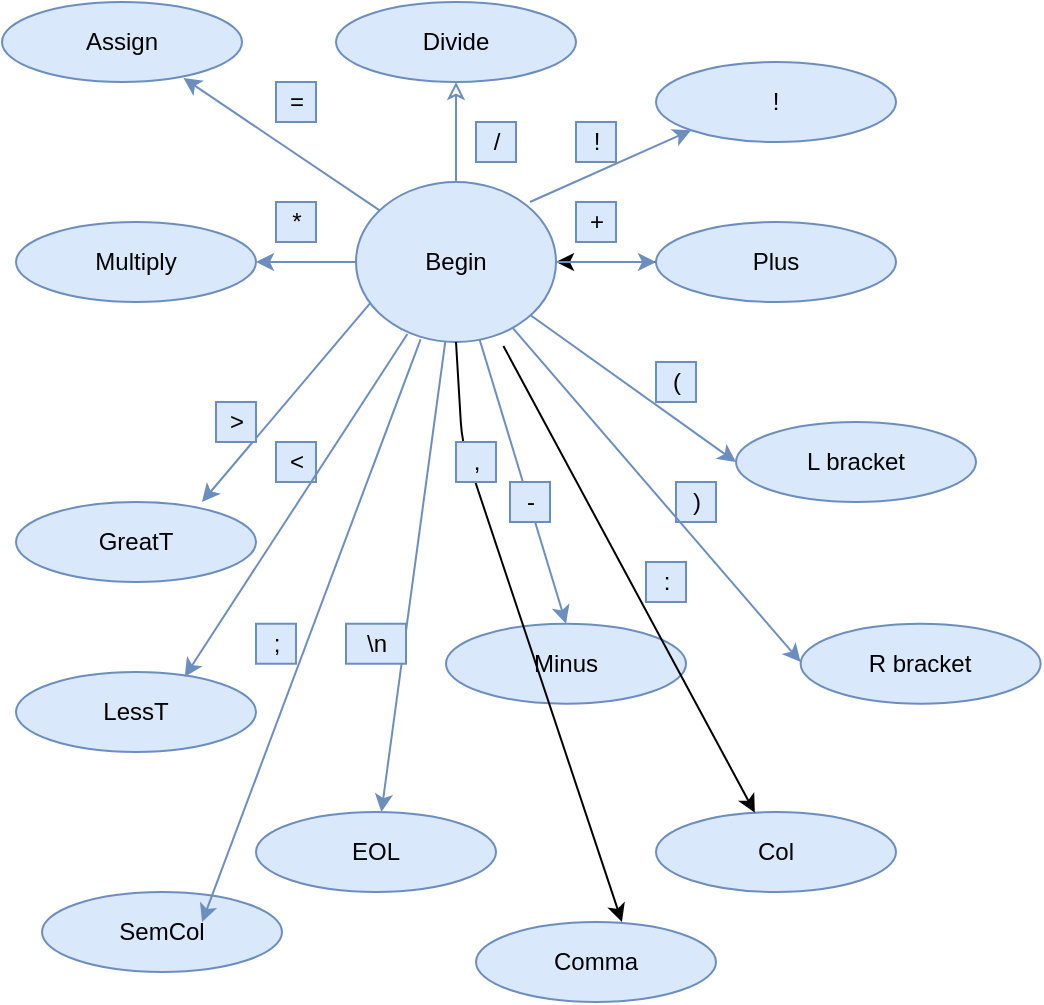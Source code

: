 <mxfile version="13.7.7" type="github">
  <diagram id="C5RBs43oDa-KdzZeNtuy" name="Page-1">
    <mxGraphModel dx="782" dy="469" grid="1" gridSize="10" guides="1" tooltips="1" connect="1" arrows="1" fold="1" page="1" pageScale="1" pageWidth="827" pageHeight="1169" math="0" shadow="0">
      <root>
        <mxCell id="WIyWlLk6GJQsqaUBKTNV-0" />
        <mxCell id="WIyWlLk6GJQsqaUBKTNV-1" parent="WIyWlLk6GJQsqaUBKTNV-0" />
        <mxCell id="WIyWlLk6GJQsqaUBKTNV-2" value="" style="endArrow=classic;html=1;shadow=0;fontFamily=Helvetica;fontSize=11;fontColor=#5C5C5C;align=center;endFill=0;strokeColor=#6c8ebf;strokeWidth=1;edgeStyle=orthogonalEdgeStyle;fillColor=#dae8fc;" parent="WIyWlLk6GJQsqaUBKTNV-1" source="WIyWlLk6GJQsqaUBKTNV-6" target="WIyWlLk6GJQsqaUBKTNV-3" edge="1">
          <mxGeometry relative="1" as="geometry" />
        </mxCell>
        <mxCell id="WIyWlLk6GJQsqaUBKTNV-3" value="Divide" style="ellipse;whiteSpace=wrap;html=1;aspect=fixed;shadow=0;fontFamily=Helvetica;fontSize=12;align=center;strokeColor=#6c8ebf;strokeWidth=1;fillColor=#dae8fc;" parent="WIyWlLk6GJQsqaUBKTNV-1" vertex="1">
          <mxGeometry x="317" y="210" width="120" height="40" as="geometry" />
        </mxCell>
        <mxCell id="WIyWlLk6GJQsqaUBKTNV-6" value="Begin" style="ellipse;whiteSpace=wrap;html=1;aspect=fixed;shadow=0;fontFamily=Helvetica;fontSize=12;align=center;strokeColor=#6c8ebf;strokeWidth=1;fillColor=#dae8fc;" parent="WIyWlLk6GJQsqaUBKTNV-1" vertex="1">
          <mxGeometry x="327" y="300" width="100" height="80" as="geometry" />
        </mxCell>
        <mxCell id="oZQmqG68w5PHLfML1UTu-38" value="" style="edgeStyle=orthogonalEdgeStyle;rounded=0;orthogonalLoop=1;jettySize=auto;html=1;" edge="1" parent="WIyWlLk6GJQsqaUBKTNV-1" source="WIyWlLk6GJQsqaUBKTNV-7" target="WIyWlLk6GJQsqaUBKTNV-6">
          <mxGeometry relative="1" as="geometry" />
        </mxCell>
        <mxCell id="WIyWlLk6GJQsqaUBKTNV-7" value="Plus" style="ellipse;whiteSpace=wrap;html=1;aspect=fixed;shadow=0;fontFamily=Helvetica;fontSize=12;align=center;strokeColor=#6c8ebf;strokeWidth=1;fillColor=#dae8fc;" parent="WIyWlLk6GJQsqaUBKTNV-1" vertex="1">
          <mxGeometry x="477" y="320" width="120" height="40" as="geometry" />
        </mxCell>
        <mxCell id="WIyWlLk6GJQsqaUBKTNV-12" value="Multiply" style="ellipse;whiteSpace=wrap;html=1;aspect=fixed;shadow=0;fontFamily=Helvetica;fontSize=12;align=center;strokeColor=#6c8ebf;strokeWidth=1;fillColor=#dae8fc;" parent="WIyWlLk6GJQsqaUBKTNV-1" vertex="1">
          <mxGeometry x="157" y="320" width="120" height="40" as="geometry" />
        </mxCell>
        <mxCell id="iUPQUDSOphjakr8NZaIA-1" value="+" style="text;html=1;align=center;verticalAlign=middle;resizable=0;points=[];autosize=1;fillColor=#dae8fc;strokeColor=#6c8ebf;" parent="WIyWlLk6GJQsqaUBKTNV-1" vertex="1">
          <mxGeometry x="437" y="310" width="20" height="20" as="geometry" />
        </mxCell>
        <mxCell id="iUPQUDSOphjakr8NZaIA-3" value="/" style="text;html=1;align=center;verticalAlign=middle;resizable=0;points=[];autosize=1;fillColor=#dae8fc;strokeColor=#6c8ebf;" parent="WIyWlLk6GJQsqaUBKTNV-1" vertex="1">
          <mxGeometry x="387" y="270" width="20" height="20" as="geometry" />
        </mxCell>
        <mxCell id="WIyWlLk6GJQsqaUBKTNV-11" value="Minus" style="ellipse;whiteSpace=wrap;html=1;aspect=fixed;shadow=0;fontFamily=Helvetica;fontSize=12;align=center;strokeColor=#6c8ebf;strokeWidth=1;fillColor=#dae8fc;" parent="WIyWlLk6GJQsqaUBKTNV-1" vertex="1">
          <mxGeometry x="372" y="520.86" width="120" height="40" as="geometry" />
        </mxCell>
        <mxCell id="iUPQUDSOphjakr8NZaIA-7" value="L bracket" style="ellipse;whiteSpace=wrap;html=1;aspect=fixed;shadow=0;fontFamily=Helvetica;fontSize=12;align=center;strokeColor=#6c8ebf;strokeWidth=1;fillColor=#dae8fc;" parent="WIyWlLk6GJQsqaUBKTNV-1" vertex="1">
          <mxGeometry x="517" y="420" width="120" height="40" as="geometry" />
        </mxCell>
        <mxCell id="iUPQUDSOphjakr8NZaIA-13" value="(" style="text;html=1;align=center;verticalAlign=middle;resizable=0;points=[];autosize=1;fillColor=#dae8fc;strokeColor=#6c8ebf;" parent="WIyWlLk6GJQsqaUBKTNV-1" vertex="1">
          <mxGeometry x="477" y="390" width="20" height="20" as="geometry" />
        </mxCell>
        <mxCell id="iUPQUDSOphjakr8NZaIA-15" value=")" style="text;html=1;align=center;verticalAlign=middle;resizable=0;points=[];autosize=1;fillColor=#dae8fc;strokeColor=#6c8ebf;" parent="WIyWlLk6GJQsqaUBKTNV-1" vertex="1">
          <mxGeometry x="487" y="450" width="20" height="20" as="geometry" />
        </mxCell>
        <mxCell id="iUPQUDSOphjakr8NZaIA-16" value="R bracket" style="ellipse;whiteSpace=wrap;html=1;aspect=fixed;shadow=0;fontFamily=Helvetica;fontSize=12;align=center;strokeColor=#6c8ebf;strokeWidth=1;fillColor=#dae8fc;" parent="WIyWlLk6GJQsqaUBKTNV-1" vertex="1">
          <mxGeometry x="549.32" y="520.86" width="120" height="40" as="geometry" />
        </mxCell>
        <mxCell id="iUPQUDSOphjakr8NZaIA-20" value="" style="endArrow=classic;html=1;strokeColor=#6c8ebf;fontColor=#5C5C5C;fillColor=#dae8fc;" parent="WIyWlLk6GJQsqaUBKTNV-1" source="WIyWlLk6GJQsqaUBKTNV-6" edge="1">
          <mxGeometry width="50" height="50" relative="1" as="geometry">
            <mxPoint x="499.32" y="590" as="sourcePoint" />
            <mxPoint x="549.32" y="540" as="targetPoint" />
          </mxGeometry>
        </mxCell>
        <mxCell id="iUPQUDSOphjakr8NZaIA-21" value="" style="endArrow=classic;html=1;entryX=0;entryY=0.5;entryDx=0;entryDy=0;strokeColor=#6c8ebf;fontColor=#5C5C5C;fillColor=#dae8fc;" parent="WIyWlLk6GJQsqaUBKTNV-1" source="WIyWlLk6GJQsqaUBKTNV-6" target="iUPQUDSOphjakr8NZaIA-7" edge="1">
          <mxGeometry width="50" height="50" relative="1" as="geometry">
            <mxPoint x="507" y="470" as="sourcePoint" />
            <mxPoint x="557" y="420" as="targetPoint" />
          </mxGeometry>
        </mxCell>
        <mxCell id="iUPQUDSOphjakr8NZaIA-22" value="" style="endArrow=classic;html=1;strokeColor=#6c8ebf;fillColor=#dae8fc;fontColor=#5C5C5C;entryX=0;entryY=0.5;entryDx=0;entryDy=0;exitX=1;exitY=0.5;exitDx=0;exitDy=0;" parent="WIyWlLk6GJQsqaUBKTNV-1" source="WIyWlLk6GJQsqaUBKTNV-6" target="WIyWlLk6GJQsqaUBKTNV-7" edge="1">
          <mxGeometry width="50" height="50" relative="1" as="geometry">
            <mxPoint x="437" y="360" as="sourcePoint" />
            <mxPoint x="487" y="310" as="targetPoint" />
          </mxGeometry>
        </mxCell>
        <mxCell id="iUPQUDSOphjakr8NZaIA-23" value="" style="endArrow=classic;html=1;strokeColor=#6c8ebf;fillColor=#dae8fc;fontColor=#5C5C5C;" parent="WIyWlLk6GJQsqaUBKTNV-1" source="WIyWlLk6GJQsqaUBKTNV-6" edge="1">
          <mxGeometry width="50" height="50" relative="1" as="geometry">
            <mxPoint x="256.289" y="390" as="sourcePoint" />
            <mxPoint x="277" y="340" as="targetPoint" />
          </mxGeometry>
        </mxCell>
        <mxCell id="iUPQUDSOphjakr8NZaIA-24" value="*" style="text;html=1;align=center;verticalAlign=middle;resizable=0;points=[];autosize=1;fillColor=#dae8fc;strokeColor=#6c8ebf;" parent="WIyWlLk6GJQsqaUBKTNV-1" vertex="1">
          <mxGeometry x="287" y="310" width="20" height="20" as="geometry" />
        </mxCell>
        <mxCell id="iUPQUDSOphjakr8NZaIA-26" value="" style="endArrow=classic;html=1;strokeColor=#6c8ebf;fillColor=#dae8fc;fontColor=#5C5C5C;entryX=0.5;entryY=0;entryDx=0;entryDy=0;" parent="WIyWlLk6GJQsqaUBKTNV-1" source="WIyWlLk6GJQsqaUBKTNV-6" target="WIyWlLk6GJQsqaUBKTNV-11" edge="1">
          <mxGeometry width="50" height="50" relative="1" as="geometry">
            <mxPoint x="537" y="410" as="sourcePoint" />
            <mxPoint x="587" y="360" as="targetPoint" />
          </mxGeometry>
        </mxCell>
        <mxCell id="iUPQUDSOphjakr8NZaIA-27" value="-" style="text;html=1;align=center;verticalAlign=middle;resizable=0;points=[];autosize=1;fillColor=#dae8fc;strokeColor=#6c8ebf;" parent="WIyWlLk6GJQsqaUBKTNV-1" vertex="1">
          <mxGeometry x="404" y="450" width="20" height="20" as="geometry" />
        </mxCell>
        <mxCell id="oZQmqG68w5PHLfML1UTu-1" value="GreatT" style="ellipse;whiteSpace=wrap;html=1;aspect=fixed;shadow=0;fontFamily=Helvetica;fontSize=12;align=center;strokeColor=#6c8ebf;strokeWidth=1;fillColor=#dae8fc;" vertex="1" parent="WIyWlLk6GJQsqaUBKTNV-1">
          <mxGeometry x="157" y="460" width="120" height="40" as="geometry" />
        </mxCell>
        <mxCell id="oZQmqG68w5PHLfML1UTu-2" value="LessT" style="ellipse;whiteSpace=wrap;html=1;aspect=fixed;shadow=0;fontFamily=Helvetica;fontSize=12;align=center;strokeColor=#6c8ebf;strokeWidth=1;fillColor=#dae8fc;" vertex="1" parent="WIyWlLk6GJQsqaUBKTNV-1">
          <mxGeometry x="157" y="545" width="120" height="40" as="geometry" />
        </mxCell>
        <mxCell id="oZQmqG68w5PHLfML1UTu-3" value="" style="endArrow=classic;html=1;entryX=0.07;entryY=0.758;entryDx=0;entryDy=0;entryPerimeter=0;exitX=0.07;exitY=0.758;exitDx=0;exitDy=0;exitPerimeter=0;fillColor=#dae8fc;strokeColor=#6c8ebf;" edge="1" parent="WIyWlLk6GJQsqaUBKTNV-1" source="WIyWlLk6GJQsqaUBKTNV-6">
          <mxGeometry width="50" height="50" relative="1" as="geometry">
            <mxPoint x="300" y="400" as="sourcePoint" />
            <mxPoint x="250" y="460" as="targetPoint" />
          </mxGeometry>
        </mxCell>
        <mxCell id="oZQmqG68w5PHLfML1UTu-5" value="&amp;gt;" style="text;html=1;align=center;verticalAlign=middle;resizable=0;points=[];autosize=1;fillColor=#dae8fc;strokeColor=#6c8ebf;" vertex="1" parent="WIyWlLk6GJQsqaUBKTNV-1">
          <mxGeometry x="257" y="410" width="20" height="20" as="geometry" />
        </mxCell>
        <mxCell id="oZQmqG68w5PHLfML1UTu-6" value="&amp;lt;" style="text;html=1;align=center;verticalAlign=middle;resizable=0;points=[];autosize=1;fillColor=#dae8fc;strokeColor=#6c8ebf;" vertex="1" parent="WIyWlLk6GJQsqaUBKTNV-1">
          <mxGeometry x="287" y="430" width="20" height="20" as="geometry" />
        </mxCell>
        <mxCell id="oZQmqG68w5PHLfML1UTu-7" value="" style="endArrow=classic;html=1;entryX=0.703;entryY=0.058;entryDx=0;entryDy=0;entryPerimeter=0;exitX=0.257;exitY=0.95;exitDx=0;exitDy=0;exitPerimeter=0;fillColor=#dae8fc;strokeColor=#6c8ebf;" edge="1" parent="WIyWlLk6GJQsqaUBKTNV-1" source="WIyWlLk6GJQsqaUBKTNV-6" target="oZQmqG68w5PHLfML1UTu-2">
          <mxGeometry width="50" height="50" relative="1" as="geometry">
            <mxPoint x="357" y="370" as="sourcePoint" />
            <mxPoint x="307" y="420" as="targetPoint" />
          </mxGeometry>
        </mxCell>
        <mxCell id="oZQmqG68w5PHLfML1UTu-8" value="Assign" style="ellipse;whiteSpace=wrap;html=1;aspect=fixed;shadow=0;fontFamily=Helvetica;fontSize=12;align=center;strokeColor=#6c8ebf;strokeWidth=1;fillColor=#dae8fc;" vertex="1" parent="WIyWlLk6GJQsqaUBKTNV-1">
          <mxGeometry x="150" y="210" width="120" height="40" as="geometry" />
        </mxCell>
        <mxCell id="oZQmqG68w5PHLfML1UTu-9" value="" style="endArrow=classic;html=1;entryX=0.756;entryY=0.95;entryDx=0;entryDy=0;entryPerimeter=0;fillColor=#dae8fc;strokeColor=#6c8ebf;" edge="1" parent="WIyWlLk6GJQsqaUBKTNV-1" source="WIyWlLk6GJQsqaUBKTNV-6" target="oZQmqG68w5PHLfML1UTu-8">
          <mxGeometry width="50" height="50" relative="1" as="geometry">
            <mxPoint x="310" y="250" as="sourcePoint" />
            <mxPoint x="260" y="300" as="targetPoint" />
            <Array as="points" />
          </mxGeometry>
        </mxCell>
        <mxCell id="oZQmqG68w5PHLfML1UTu-10" value="=" style="text;html=1;align=center;verticalAlign=middle;resizable=0;points=[];autosize=1;fillColor=#dae8fc;strokeColor=#6c8ebf;" vertex="1" parent="WIyWlLk6GJQsqaUBKTNV-1">
          <mxGeometry x="287" y="250" width="20" height="20" as="geometry" />
        </mxCell>
        <mxCell id="oZQmqG68w5PHLfML1UTu-14" value="!" style="ellipse;whiteSpace=wrap;html=1;aspect=fixed;shadow=0;fontFamily=Helvetica;fontSize=12;align=center;strokeColor=#6c8ebf;strokeWidth=1;fillColor=#dae8fc;" vertex="1" parent="WIyWlLk6GJQsqaUBKTNV-1">
          <mxGeometry x="477" y="240" width="120" height="40" as="geometry" />
        </mxCell>
        <mxCell id="oZQmqG68w5PHLfML1UTu-15" value="" style="endArrow=classic;html=1;strokeColor=#6c8ebf;fillColor=#dae8fc;fontColor=#5C5C5C;entryX=0;entryY=1;entryDx=0;entryDy=0;exitX=1;exitY=0.5;exitDx=0;exitDy=0;" edge="1" parent="WIyWlLk6GJQsqaUBKTNV-1" target="oZQmqG68w5PHLfML1UTu-14">
          <mxGeometry width="50" height="50" relative="1" as="geometry">
            <mxPoint x="414" y="310" as="sourcePoint" />
            <mxPoint x="464" y="310" as="targetPoint" />
          </mxGeometry>
        </mxCell>
        <mxCell id="oZQmqG68w5PHLfML1UTu-17" value="!" style="text;html=1;align=center;verticalAlign=middle;resizable=0;points=[];autosize=1;fillColor=#dae8fc;strokeColor=#6c8ebf;" vertex="1" parent="WIyWlLk6GJQsqaUBKTNV-1">
          <mxGeometry x="437" y="270" width="20" height="20" as="geometry" />
        </mxCell>
        <mxCell id="oZQmqG68w5PHLfML1UTu-19" value="EOL" style="ellipse;whiteSpace=wrap;html=1;aspect=fixed;shadow=0;fontFamily=Helvetica;fontSize=12;align=center;strokeColor=#6c8ebf;strokeWidth=1;fillColor=#dae8fc;" vertex="1" parent="WIyWlLk6GJQsqaUBKTNV-1">
          <mxGeometry x="277" y="615" width="120" height="40" as="geometry" />
        </mxCell>
        <mxCell id="oZQmqG68w5PHLfML1UTu-21" value="" style="endArrow=classic;html=1;fillColor=#dae8fc;strokeColor=#6c8ebf;" edge="1" parent="WIyWlLk6GJQsqaUBKTNV-1" source="WIyWlLk6GJQsqaUBKTNV-6" target="oZQmqG68w5PHLfML1UTu-19">
          <mxGeometry width="50" height="50" relative="1" as="geometry">
            <mxPoint x="362.7" y="386" as="sourcePoint" />
            <mxPoint x="251.36" y="557.32" as="targetPoint" />
          </mxGeometry>
        </mxCell>
        <mxCell id="oZQmqG68w5PHLfML1UTu-22" value="\n" style="text;html=1;align=center;verticalAlign=middle;resizable=0;points=[];autosize=1;fillColor=#dae8fc;strokeColor=#6c8ebf;" vertex="1" parent="WIyWlLk6GJQsqaUBKTNV-1">
          <mxGeometry x="322" y="520.86" width="30" height="20" as="geometry" />
        </mxCell>
        <mxCell id="oZQmqG68w5PHLfML1UTu-23" value="Col" style="ellipse;whiteSpace=wrap;html=1;aspect=fixed;shadow=0;fontFamily=Helvetica;fontSize=12;align=center;strokeColor=#6c8ebf;strokeWidth=1;fillColor=#dae8fc;" vertex="1" parent="WIyWlLk6GJQsqaUBKTNV-1">
          <mxGeometry x="477" y="615" width="120" height="40" as="geometry" />
        </mxCell>
        <mxCell id="oZQmqG68w5PHLfML1UTu-24" value="" style="endArrow=classic;html=1;exitX=0.737;exitY=1.025;exitDx=0;exitDy=0;exitPerimeter=0;" edge="1" parent="WIyWlLk6GJQsqaUBKTNV-1" source="WIyWlLk6GJQsqaUBKTNV-6" target="oZQmqG68w5PHLfML1UTu-23">
          <mxGeometry width="50" height="50" relative="1" as="geometry">
            <mxPoint x="380" y="500" as="sourcePoint" />
            <mxPoint x="430" y="450" as="targetPoint" />
          </mxGeometry>
        </mxCell>
        <mxCell id="oZQmqG68w5PHLfML1UTu-25" value=":" style="text;html=1;align=center;verticalAlign=middle;resizable=0;points=[];autosize=1;fillColor=#dae8fc;strokeColor=#6c8ebf;" vertex="1" parent="WIyWlLk6GJQsqaUBKTNV-1">
          <mxGeometry x="472" y="490" width="20" height="20" as="geometry" />
        </mxCell>
        <mxCell id="oZQmqG68w5PHLfML1UTu-26" value="SemCol" style="ellipse;whiteSpace=wrap;html=1;aspect=fixed;shadow=0;fontFamily=Helvetica;fontSize=12;align=center;strokeColor=#6c8ebf;strokeWidth=1;fillColor=#dae8fc;" vertex="1" parent="WIyWlLk6GJQsqaUBKTNV-1">
          <mxGeometry x="170" y="655" width="120" height="40" as="geometry" />
        </mxCell>
        <mxCell id="oZQmqG68w5PHLfML1UTu-27" value="" style="endArrow=classic;html=1;strokeColor=#6c8ebf;fillColor=#dae8fc;fontColor=#5C5C5C;entryX=0.667;entryY=0.375;entryDx=0;entryDy=0;exitX=0.323;exitY=0.983;exitDx=0;exitDy=0;exitPerimeter=0;entryPerimeter=0;" edge="1" parent="WIyWlLk6GJQsqaUBKTNV-1" target="oZQmqG68w5PHLfML1UTu-26" source="WIyWlLk6GJQsqaUBKTNV-6">
          <mxGeometry width="50" height="50" relative="1" as="geometry">
            <mxPoint x="140" y="450" as="sourcePoint" />
            <mxPoint x="355" y="490" as="targetPoint" />
          </mxGeometry>
        </mxCell>
        <mxCell id="oZQmqG68w5PHLfML1UTu-33" value=";" style="text;html=1;align=center;verticalAlign=middle;resizable=0;points=[];autosize=1;fillColor=#dae8fc;strokeColor=#6c8ebf;" vertex="1" parent="WIyWlLk6GJQsqaUBKTNV-1">
          <mxGeometry x="277" y="520.86" width="20" height="20" as="geometry" />
        </mxCell>
        <mxCell id="oZQmqG68w5PHLfML1UTu-35" value="Comma" style="ellipse;whiteSpace=wrap;html=1;aspect=fixed;shadow=0;fontFamily=Helvetica;fontSize=12;align=center;strokeColor=#6c8ebf;strokeWidth=1;fillColor=#dae8fc;" vertex="1" parent="WIyWlLk6GJQsqaUBKTNV-1">
          <mxGeometry x="387" y="670" width="120" height="40" as="geometry" />
        </mxCell>
        <mxCell id="oZQmqG68w5PHLfML1UTu-36" value="" style="endArrow=classic;html=1;entryX=0.608;entryY=0;entryDx=0;entryDy=0;entryPerimeter=0;exitX=0.5;exitY=1;exitDx=0;exitDy=0;" edge="1" parent="WIyWlLk6GJQsqaUBKTNV-1" source="WIyWlLk6GJQsqaUBKTNV-6" target="oZQmqG68w5PHLfML1UTu-35">
          <mxGeometry width="50" height="50" relative="1" as="geometry">
            <mxPoint x="420" y="660" as="sourcePoint" />
            <mxPoint x="470" y="610" as="targetPoint" />
            <Array as="points">
              <mxPoint x="380" y="430" />
            </Array>
          </mxGeometry>
        </mxCell>
        <mxCell id="oZQmqG68w5PHLfML1UTu-37" value="," style="text;html=1;align=center;verticalAlign=middle;resizable=0;points=[];autosize=1;fillColor=#dae8fc;strokeColor=#6c8ebf;" vertex="1" parent="WIyWlLk6GJQsqaUBKTNV-1">
          <mxGeometry x="377" y="430" width="20" height="20" as="geometry" />
        </mxCell>
      </root>
    </mxGraphModel>
  </diagram>
</mxfile>
